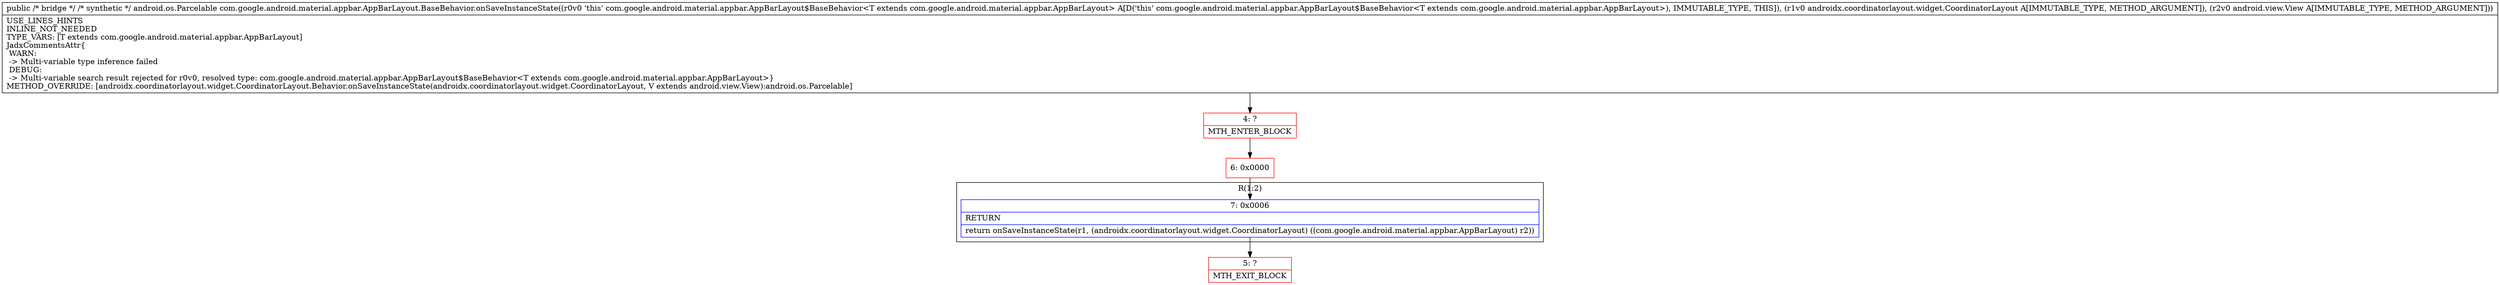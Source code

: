 digraph "CFG forcom.google.android.material.appbar.AppBarLayout.BaseBehavior.onSaveInstanceState(Landroidx\/coordinatorlayout\/widget\/CoordinatorLayout;Landroid\/view\/View;)Landroid\/os\/Parcelable;" {
subgraph cluster_Region_935394477 {
label = "R(1:2)";
node [shape=record,color=blue];
Node_7 [shape=record,label="{7\:\ 0x0006|RETURN\l|return onSaveInstanceState(r1, (androidx.coordinatorlayout.widget.CoordinatorLayout) ((com.google.android.material.appbar.AppBarLayout) r2))\l}"];
}
Node_4 [shape=record,color=red,label="{4\:\ ?|MTH_ENTER_BLOCK\l}"];
Node_6 [shape=record,color=red,label="{6\:\ 0x0000}"];
Node_5 [shape=record,color=red,label="{5\:\ ?|MTH_EXIT_BLOCK\l}"];
MethodNode[shape=record,label="{public \/* bridge *\/ \/* synthetic *\/ android.os.Parcelable com.google.android.material.appbar.AppBarLayout.BaseBehavior.onSaveInstanceState((r0v0 'this' com.google.android.material.appbar.AppBarLayout$BaseBehavior\<T extends com.google.android.material.appbar.AppBarLayout\> A[D('this' com.google.android.material.appbar.AppBarLayout$BaseBehavior\<T extends com.google.android.material.appbar.AppBarLayout\>), IMMUTABLE_TYPE, THIS]), (r1v0 androidx.coordinatorlayout.widget.CoordinatorLayout A[IMMUTABLE_TYPE, METHOD_ARGUMENT]), (r2v0 android.view.View A[IMMUTABLE_TYPE, METHOD_ARGUMENT]))  | USE_LINES_HINTS\lINLINE_NOT_NEEDED\lTYPE_VARS: [T extends com.google.android.material.appbar.AppBarLayout]\lJadxCommentsAttr\{\l WARN: \l \-\> Multi\-variable type inference failed\l DEBUG: \l \-\> Multi\-variable search result rejected for r0v0, resolved type: com.google.android.material.appbar.AppBarLayout$BaseBehavior\<T extends com.google.android.material.appbar.AppBarLayout\>\}\lMETHOD_OVERRIDE: [androidx.coordinatorlayout.widget.CoordinatorLayout.Behavior.onSaveInstanceState(androidx.coordinatorlayout.widget.CoordinatorLayout, V extends android.view.View):android.os.Parcelable]\l}"];
MethodNode -> Node_4;Node_7 -> Node_5;
Node_4 -> Node_6;
Node_6 -> Node_7;
}

